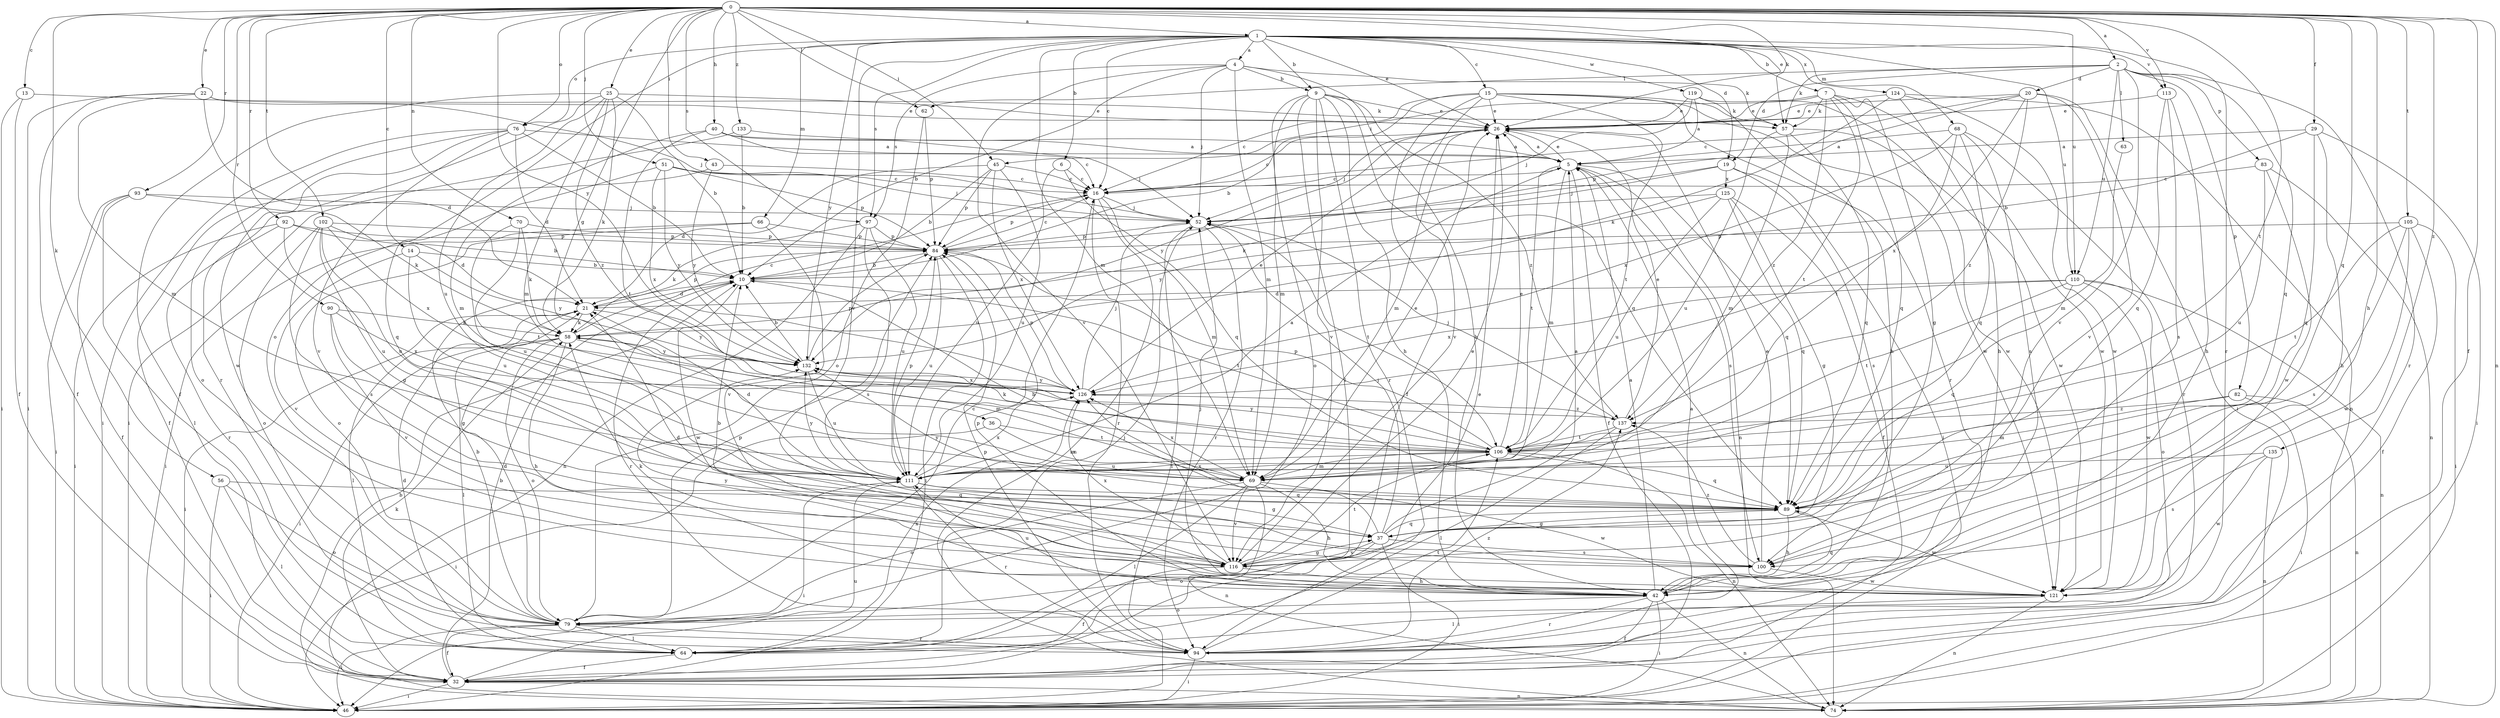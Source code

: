 strict digraph  {
0;
1;
2;
4;
5;
6;
7;
9;
10;
13;
14;
15;
16;
19;
20;
21;
22;
25;
26;
29;
32;
36;
37;
40;
42;
43;
45;
46;
51;
52;
56;
57;
58;
62;
63;
64;
66;
68;
69;
70;
74;
76;
79;
82;
83;
84;
89;
90;
92;
93;
94;
97;
100;
102;
105;
106;
110;
111;
113;
116;
119;
121;
124;
125;
126;
132;
133;
135;
137;
0 -> 1  [label=a];
0 -> 2  [label=a];
0 -> 13  [label=c];
0 -> 14  [label=c];
0 -> 22  [label=e];
0 -> 25  [label=e];
0 -> 26  [label=e];
0 -> 29  [label=f];
0 -> 32  [label=f];
0 -> 36  [label=g];
0 -> 40  [label=h];
0 -> 42  [label=h];
0 -> 43  [label=i];
0 -> 45  [label=i];
0 -> 51  [label=j];
0 -> 56  [label=k];
0 -> 57  [label=k];
0 -> 62  [label=l];
0 -> 70  [label=n];
0 -> 74  [label=n];
0 -> 76  [label=o];
0 -> 89  [label=q];
0 -> 90  [label=r];
0 -> 92  [label=r];
0 -> 93  [label=r];
0 -> 97  [label=s];
0 -> 102  [label=t];
0 -> 105  [label=t];
0 -> 106  [label=t];
0 -> 110  [label=u];
0 -> 113  [label=v];
0 -> 132  [label=y];
0 -> 133  [label=z];
0 -> 135  [label=z];
1 -> 4  [label=a];
1 -> 6  [label=b];
1 -> 7  [label=b];
1 -> 9  [label=b];
1 -> 15  [label=c];
1 -> 16  [label=c];
1 -> 19  [label=d];
1 -> 26  [label=e];
1 -> 66  [label=m];
1 -> 68  [label=m];
1 -> 69  [label=m];
1 -> 76  [label=o];
1 -> 79  [label=o];
1 -> 94  [label=r];
1 -> 97  [label=s];
1 -> 110  [label=u];
1 -> 113  [label=v];
1 -> 116  [label=v];
1 -> 119  [label=w];
1 -> 124  [label=x];
1 -> 132  [label=y];
2 -> 19  [label=d];
2 -> 20  [label=d];
2 -> 57  [label=k];
2 -> 62  [label=l];
2 -> 63  [label=l];
2 -> 82  [label=p];
2 -> 83  [label=p];
2 -> 89  [label=q];
2 -> 94  [label=r];
2 -> 110  [label=u];
2 -> 116  [label=v];
4 -> 9  [label=b];
4 -> 10  [label=b];
4 -> 42  [label=h];
4 -> 52  [label=j];
4 -> 57  [label=k];
4 -> 69  [label=m];
4 -> 97  [label=s];
4 -> 116  [label=v];
5 -> 16  [label=c];
5 -> 26  [label=e];
5 -> 32  [label=f];
5 -> 69  [label=m];
5 -> 74  [label=n];
5 -> 89  [label=q];
5 -> 100  [label=s];
5 -> 106  [label=t];
6 -> 16  [label=c];
6 -> 89  [label=q];
6 -> 111  [label=u];
7 -> 26  [label=e];
7 -> 37  [label=g];
7 -> 45  [label=i];
7 -> 57  [label=k];
7 -> 89  [label=q];
7 -> 106  [label=t];
7 -> 121  [label=w];
7 -> 137  [label=z];
9 -> 26  [label=e];
9 -> 42  [label=h];
9 -> 64  [label=l];
9 -> 69  [label=m];
9 -> 79  [label=o];
9 -> 89  [label=q];
9 -> 94  [label=r];
9 -> 116  [label=v];
9 -> 137  [label=z];
10 -> 21  [label=d];
10 -> 94  [label=r];
10 -> 106  [label=t];
10 -> 121  [label=w];
13 -> 32  [label=f];
13 -> 46  [label=i];
13 -> 57  [label=k];
14 -> 10  [label=b];
14 -> 111  [label=u];
14 -> 116  [label=v];
14 -> 132  [label=y];
15 -> 10  [label=b];
15 -> 16  [label=c];
15 -> 26  [label=e];
15 -> 32  [label=f];
15 -> 57  [label=k];
15 -> 94  [label=r];
15 -> 106  [label=t];
15 -> 116  [label=v];
15 -> 121  [label=w];
16 -> 52  [label=j];
16 -> 69  [label=m];
16 -> 74  [label=n];
16 -> 84  [label=p];
16 -> 94  [label=r];
19 -> 46  [label=i];
19 -> 52  [label=j];
19 -> 58  [label=k];
19 -> 100  [label=s];
19 -> 125  [label=x];
20 -> 16  [label=c];
20 -> 26  [label=e];
20 -> 46  [label=i];
20 -> 84  [label=p];
20 -> 116  [label=v];
20 -> 126  [label=x];
20 -> 137  [label=z];
21 -> 46  [label=i];
21 -> 58  [label=k];
21 -> 64  [label=l];
21 -> 84  [label=p];
21 -> 132  [label=y];
22 -> 21  [label=d];
22 -> 26  [label=e];
22 -> 32  [label=f];
22 -> 46  [label=i];
22 -> 52  [label=j];
22 -> 69  [label=m];
25 -> 10  [label=b];
25 -> 26  [label=e];
25 -> 32  [label=f];
25 -> 58  [label=k];
25 -> 69  [label=m];
25 -> 94  [label=r];
25 -> 111  [label=u];
25 -> 137  [label=z];
26 -> 5  [label=a];
26 -> 16  [label=c];
26 -> 52  [label=j];
26 -> 69  [label=m];
26 -> 132  [label=y];
29 -> 5  [label=a];
29 -> 10  [label=b];
29 -> 42  [label=h];
29 -> 46  [label=i];
29 -> 89  [label=q];
32 -> 10  [label=b];
32 -> 46  [label=i];
32 -> 58  [label=k];
32 -> 74  [label=n];
32 -> 111  [label=u];
36 -> 46  [label=i];
36 -> 69  [label=m];
36 -> 106  [label=t];
37 -> 5  [label=a];
37 -> 46  [label=i];
37 -> 52  [label=j];
37 -> 79  [label=o];
37 -> 89  [label=q];
37 -> 100  [label=s];
37 -> 116  [label=v];
37 -> 126  [label=x];
40 -> 5  [label=a];
40 -> 16  [label=c];
40 -> 52  [label=j];
40 -> 69  [label=m];
40 -> 106  [label=t];
42 -> 5  [label=a];
42 -> 32  [label=f];
42 -> 46  [label=i];
42 -> 52  [label=j];
42 -> 74  [label=n];
42 -> 79  [label=o];
42 -> 84  [label=p];
42 -> 89  [label=q];
42 -> 94  [label=r];
42 -> 111  [label=u];
43 -> 16  [label=c];
43 -> 32  [label=f];
43 -> 132  [label=y];
45 -> 10  [label=b];
45 -> 16  [label=c];
45 -> 21  [label=d];
45 -> 84  [label=p];
45 -> 111  [label=u];
45 -> 126  [label=x];
51 -> 16  [label=c];
51 -> 52  [label=j];
51 -> 84  [label=p];
51 -> 89  [label=q];
51 -> 126  [label=x];
51 -> 132  [label=y];
52 -> 46  [label=i];
52 -> 84  [label=p];
52 -> 94  [label=r];
52 -> 106  [label=t];
56 -> 46  [label=i];
56 -> 64  [label=l];
56 -> 79  [label=o];
56 -> 89  [label=q];
57 -> 69  [label=m];
57 -> 89  [label=q];
57 -> 111  [label=u];
57 -> 121  [label=w];
58 -> 16  [label=c];
58 -> 42  [label=h];
58 -> 46  [label=i];
58 -> 64  [label=l];
58 -> 69  [label=m];
58 -> 79  [label=o];
58 -> 132  [label=y];
62 -> 79  [label=o];
62 -> 84  [label=p];
63 -> 69  [label=m];
64 -> 21  [label=d];
64 -> 26  [label=e];
64 -> 32  [label=f];
64 -> 52  [label=j];
64 -> 126  [label=x];
66 -> 46  [label=i];
66 -> 79  [label=o];
66 -> 84  [label=p];
66 -> 116  [label=v];
68 -> 5  [label=a];
68 -> 89  [label=q];
68 -> 94  [label=r];
68 -> 100  [label=s];
68 -> 106  [label=t];
68 -> 126  [label=x];
69 -> 26  [label=e];
69 -> 42  [label=h];
69 -> 64  [label=l];
69 -> 74  [label=n];
69 -> 79  [label=o];
69 -> 116  [label=v];
69 -> 121  [label=w];
69 -> 126  [label=x];
70 -> 58  [label=k];
70 -> 84  [label=p];
70 -> 106  [label=t];
70 -> 111  [label=u];
74 -> 10  [label=b];
76 -> 5  [label=a];
76 -> 10  [label=b];
76 -> 21  [label=d];
76 -> 46  [label=i];
76 -> 79  [label=o];
76 -> 116  [label=v];
76 -> 121  [label=w];
79 -> 10  [label=b];
79 -> 16  [label=c];
79 -> 21  [label=d];
79 -> 32  [label=f];
79 -> 46  [label=i];
79 -> 64  [label=l];
79 -> 84  [label=p];
79 -> 94  [label=r];
82 -> 46  [label=i];
82 -> 69  [label=m];
82 -> 74  [label=n];
82 -> 137  [label=z];
83 -> 16  [label=c];
83 -> 74  [label=n];
83 -> 111  [label=u];
83 -> 121  [label=w];
84 -> 10  [label=b];
84 -> 16  [label=c];
84 -> 46  [label=i];
84 -> 111  [label=u];
89 -> 10  [label=b];
89 -> 37  [label=g];
89 -> 42  [label=h];
89 -> 121  [label=w];
89 -> 132  [label=y];
90 -> 37  [label=g];
90 -> 58  [label=k];
90 -> 116  [label=v];
90 -> 126  [label=x];
92 -> 21  [label=d];
92 -> 46  [label=i];
92 -> 84  [label=p];
92 -> 94  [label=r];
92 -> 111  [label=u];
93 -> 32  [label=f];
93 -> 46  [label=i];
93 -> 52  [label=j];
93 -> 58  [label=k];
93 -> 64  [label=l];
94 -> 5  [label=a];
94 -> 46  [label=i];
94 -> 84  [label=p];
94 -> 106  [label=t];
94 -> 137  [label=z];
97 -> 58  [label=k];
97 -> 74  [label=n];
97 -> 84  [label=p];
97 -> 100  [label=s];
97 -> 111  [label=u];
100 -> 21  [label=d];
100 -> 26  [label=e];
100 -> 121  [label=w];
100 -> 137  [label=z];
102 -> 10  [label=b];
102 -> 37  [label=g];
102 -> 79  [label=o];
102 -> 84  [label=p];
102 -> 100  [label=s];
102 -> 111  [label=u];
102 -> 126  [label=x];
105 -> 32  [label=f];
105 -> 46  [label=i];
105 -> 84  [label=p];
105 -> 100  [label=s];
105 -> 106  [label=t];
105 -> 121  [label=w];
106 -> 26  [label=e];
106 -> 58  [label=k];
106 -> 69  [label=m];
106 -> 74  [label=n];
106 -> 84  [label=p];
106 -> 89  [label=q];
106 -> 111  [label=u];
106 -> 132  [label=y];
110 -> 21  [label=d];
110 -> 74  [label=n];
110 -> 79  [label=o];
110 -> 89  [label=q];
110 -> 106  [label=t];
110 -> 121  [label=w];
110 -> 126  [label=x];
111 -> 5  [label=a];
111 -> 21  [label=d];
111 -> 37  [label=g];
111 -> 46  [label=i];
111 -> 84  [label=p];
111 -> 89  [label=q];
111 -> 94  [label=r];
111 -> 126  [label=x];
111 -> 132  [label=y];
113 -> 26  [label=e];
113 -> 42  [label=h];
113 -> 89  [label=q];
113 -> 100  [label=s];
116 -> 10  [label=b];
116 -> 26  [label=e];
116 -> 32  [label=f];
116 -> 37  [label=g];
116 -> 42  [label=h];
116 -> 106  [label=t];
116 -> 126  [label=x];
119 -> 5  [label=a];
119 -> 26  [label=e];
119 -> 42  [label=h];
119 -> 52  [label=j];
119 -> 121  [label=w];
121 -> 58  [label=k];
121 -> 64  [label=l];
121 -> 74  [label=n];
121 -> 132  [label=y];
124 -> 26  [label=e];
124 -> 42  [label=h];
124 -> 58  [label=k];
124 -> 74  [label=n];
124 -> 121  [label=w];
125 -> 32  [label=f];
125 -> 37  [label=g];
125 -> 52  [label=j];
125 -> 89  [label=q];
125 -> 111  [label=u];
125 -> 132  [label=y];
126 -> 26  [label=e];
126 -> 52  [label=j];
126 -> 84  [label=p];
126 -> 132  [label=y];
126 -> 137  [label=z];
132 -> 10  [label=b];
132 -> 84  [label=p];
132 -> 111  [label=u];
132 -> 126  [label=x];
133 -> 5  [label=a];
133 -> 10  [label=b];
133 -> 46  [label=i];
135 -> 74  [label=n];
135 -> 100  [label=s];
135 -> 111  [label=u];
135 -> 121  [label=w];
137 -> 26  [label=e];
137 -> 52  [label=j];
137 -> 64  [label=l];
137 -> 106  [label=t];
}
